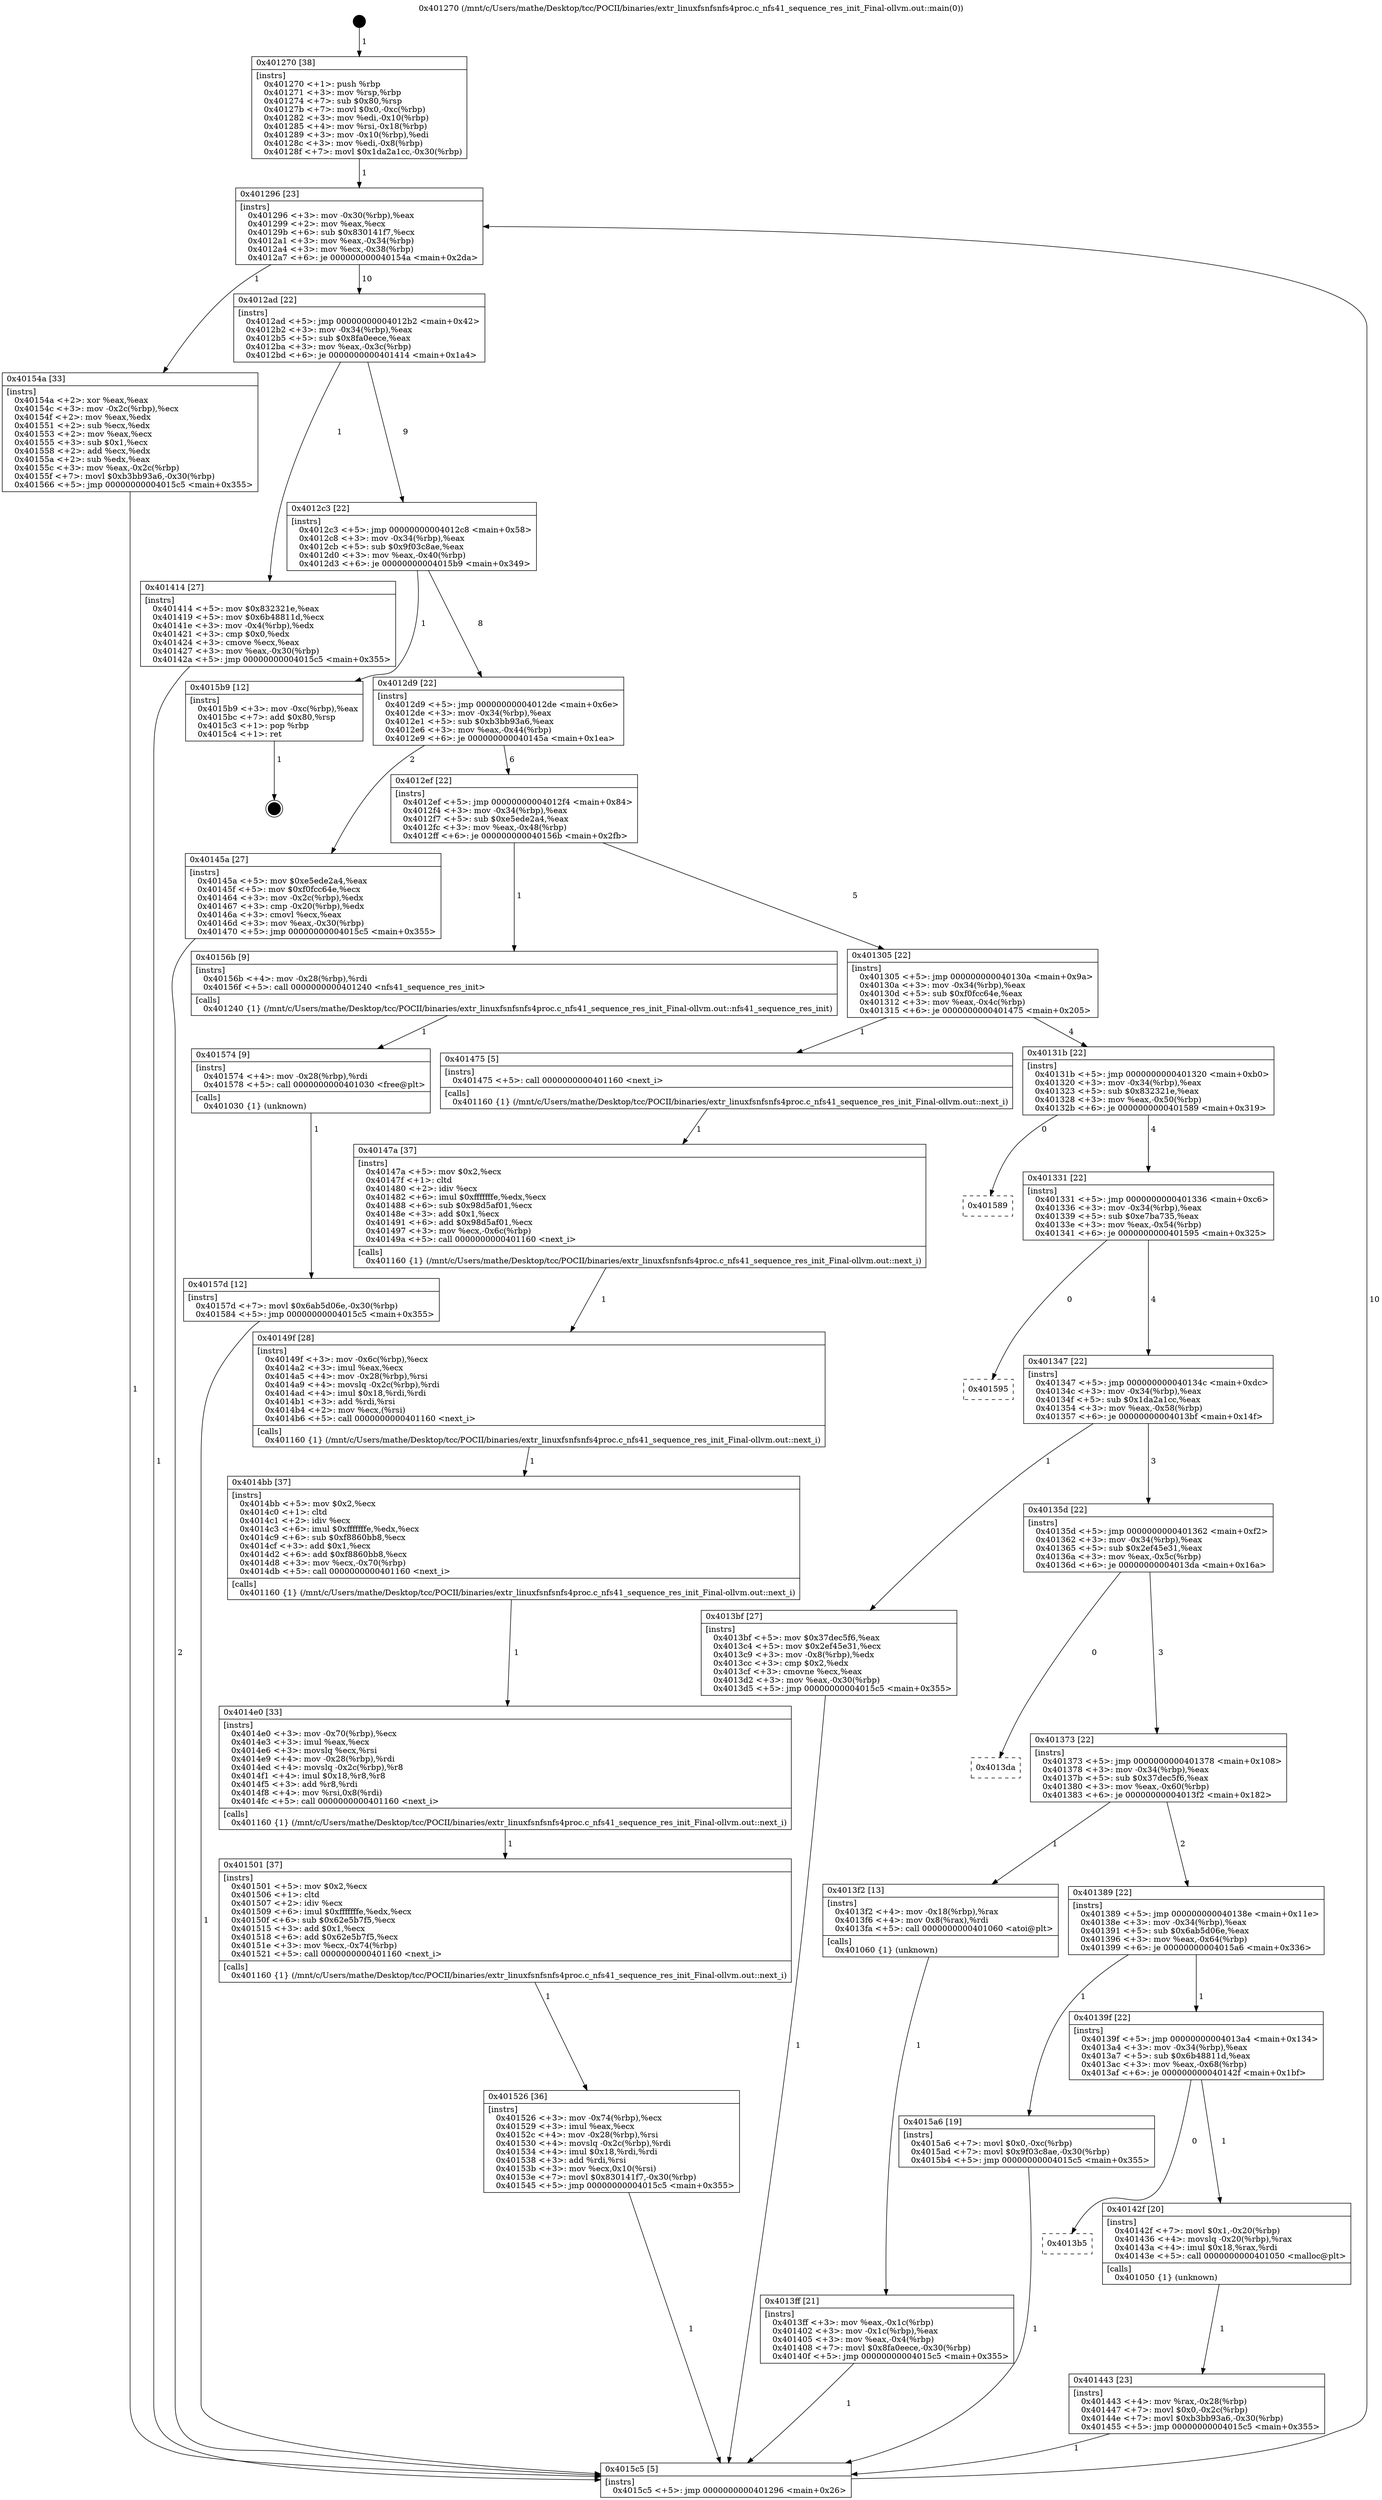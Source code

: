digraph "0x401270" {
  label = "0x401270 (/mnt/c/Users/mathe/Desktop/tcc/POCII/binaries/extr_linuxfsnfsnfs4proc.c_nfs41_sequence_res_init_Final-ollvm.out::main(0))"
  labelloc = "t"
  node[shape=record]

  Entry [label="",width=0.3,height=0.3,shape=circle,fillcolor=black,style=filled]
  "0x401296" [label="{
     0x401296 [23]\l
     | [instrs]\l
     &nbsp;&nbsp;0x401296 \<+3\>: mov -0x30(%rbp),%eax\l
     &nbsp;&nbsp;0x401299 \<+2\>: mov %eax,%ecx\l
     &nbsp;&nbsp;0x40129b \<+6\>: sub $0x830141f7,%ecx\l
     &nbsp;&nbsp;0x4012a1 \<+3\>: mov %eax,-0x34(%rbp)\l
     &nbsp;&nbsp;0x4012a4 \<+3\>: mov %ecx,-0x38(%rbp)\l
     &nbsp;&nbsp;0x4012a7 \<+6\>: je 000000000040154a \<main+0x2da\>\l
  }"]
  "0x40154a" [label="{
     0x40154a [33]\l
     | [instrs]\l
     &nbsp;&nbsp;0x40154a \<+2\>: xor %eax,%eax\l
     &nbsp;&nbsp;0x40154c \<+3\>: mov -0x2c(%rbp),%ecx\l
     &nbsp;&nbsp;0x40154f \<+2\>: mov %eax,%edx\l
     &nbsp;&nbsp;0x401551 \<+2\>: sub %ecx,%edx\l
     &nbsp;&nbsp;0x401553 \<+2\>: mov %eax,%ecx\l
     &nbsp;&nbsp;0x401555 \<+3\>: sub $0x1,%ecx\l
     &nbsp;&nbsp;0x401558 \<+2\>: add %ecx,%edx\l
     &nbsp;&nbsp;0x40155a \<+2\>: sub %edx,%eax\l
     &nbsp;&nbsp;0x40155c \<+3\>: mov %eax,-0x2c(%rbp)\l
     &nbsp;&nbsp;0x40155f \<+7\>: movl $0xb3bb93a6,-0x30(%rbp)\l
     &nbsp;&nbsp;0x401566 \<+5\>: jmp 00000000004015c5 \<main+0x355\>\l
  }"]
  "0x4012ad" [label="{
     0x4012ad [22]\l
     | [instrs]\l
     &nbsp;&nbsp;0x4012ad \<+5\>: jmp 00000000004012b2 \<main+0x42\>\l
     &nbsp;&nbsp;0x4012b2 \<+3\>: mov -0x34(%rbp),%eax\l
     &nbsp;&nbsp;0x4012b5 \<+5\>: sub $0x8fa0eece,%eax\l
     &nbsp;&nbsp;0x4012ba \<+3\>: mov %eax,-0x3c(%rbp)\l
     &nbsp;&nbsp;0x4012bd \<+6\>: je 0000000000401414 \<main+0x1a4\>\l
  }"]
  Exit [label="",width=0.3,height=0.3,shape=circle,fillcolor=black,style=filled,peripheries=2]
  "0x401414" [label="{
     0x401414 [27]\l
     | [instrs]\l
     &nbsp;&nbsp;0x401414 \<+5\>: mov $0x832321e,%eax\l
     &nbsp;&nbsp;0x401419 \<+5\>: mov $0x6b48811d,%ecx\l
     &nbsp;&nbsp;0x40141e \<+3\>: mov -0x4(%rbp),%edx\l
     &nbsp;&nbsp;0x401421 \<+3\>: cmp $0x0,%edx\l
     &nbsp;&nbsp;0x401424 \<+3\>: cmove %ecx,%eax\l
     &nbsp;&nbsp;0x401427 \<+3\>: mov %eax,-0x30(%rbp)\l
     &nbsp;&nbsp;0x40142a \<+5\>: jmp 00000000004015c5 \<main+0x355\>\l
  }"]
  "0x4012c3" [label="{
     0x4012c3 [22]\l
     | [instrs]\l
     &nbsp;&nbsp;0x4012c3 \<+5\>: jmp 00000000004012c8 \<main+0x58\>\l
     &nbsp;&nbsp;0x4012c8 \<+3\>: mov -0x34(%rbp),%eax\l
     &nbsp;&nbsp;0x4012cb \<+5\>: sub $0x9f03c8ae,%eax\l
     &nbsp;&nbsp;0x4012d0 \<+3\>: mov %eax,-0x40(%rbp)\l
     &nbsp;&nbsp;0x4012d3 \<+6\>: je 00000000004015b9 \<main+0x349\>\l
  }"]
  "0x40157d" [label="{
     0x40157d [12]\l
     | [instrs]\l
     &nbsp;&nbsp;0x40157d \<+7\>: movl $0x6ab5d06e,-0x30(%rbp)\l
     &nbsp;&nbsp;0x401584 \<+5\>: jmp 00000000004015c5 \<main+0x355\>\l
  }"]
  "0x4015b9" [label="{
     0x4015b9 [12]\l
     | [instrs]\l
     &nbsp;&nbsp;0x4015b9 \<+3\>: mov -0xc(%rbp),%eax\l
     &nbsp;&nbsp;0x4015bc \<+7\>: add $0x80,%rsp\l
     &nbsp;&nbsp;0x4015c3 \<+1\>: pop %rbp\l
     &nbsp;&nbsp;0x4015c4 \<+1\>: ret\l
  }"]
  "0x4012d9" [label="{
     0x4012d9 [22]\l
     | [instrs]\l
     &nbsp;&nbsp;0x4012d9 \<+5\>: jmp 00000000004012de \<main+0x6e\>\l
     &nbsp;&nbsp;0x4012de \<+3\>: mov -0x34(%rbp),%eax\l
     &nbsp;&nbsp;0x4012e1 \<+5\>: sub $0xb3bb93a6,%eax\l
     &nbsp;&nbsp;0x4012e6 \<+3\>: mov %eax,-0x44(%rbp)\l
     &nbsp;&nbsp;0x4012e9 \<+6\>: je 000000000040145a \<main+0x1ea\>\l
  }"]
  "0x401574" [label="{
     0x401574 [9]\l
     | [instrs]\l
     &nbsp;&nbsp;0x401574 \<+4\>: mov -0x28(%rbp),%rdi\l
     &nbsp;&nbsp;0x401578 \<+5\>: call 0000000000401030 \<free@plt\>\l
     | [calls]\l
     &nbsp;&nbsp;0x401030 \{1\} (unknown)\l
  }"]
  "0x40145a" [label="{
     0x40145a [27]\l
     | [instrs]\l
     &nbsp;&nbsp;0x40145a \<+5\>: mov $0xe5ede2a4,%eax\l
     &nbsp;&nbsp;0x40145f \<+5\>: mov $0xf0fcc64e,%ecx\l
     &nbsp;&nbsp;0x401464 \<+3\>: mov -0x2c(%rbp),%edx\l
     &nbsp;&nbsp;0x401467 \<+3\>: cmp -0x20(%rbp),%edx\l
     &nbsp;&nbsp;0x40146a \<+3\>: cmovl %ecx,%eax\l
     &nbsp;&nbsp;0x40146d \<+3\>: mov %eax,-0x30(%rbp)\l
     &nbsp;&nbsp;0x401470 \<+5\>: jmp 00000000004015c5 \<main+0x355\>\l
  }"]
  "0x4012ef" [label="{
     0x4012ef [22]\l
     | [instrs]\l
     &nbsp;&nbsp;0x4012ef \<+5\>: jmp 00000000004012f4 \<main+0x84\>\l
     &nbsp;&nbsp;0x4012f4 \<+3\>: mov -0x34(%rbp),%eax\l
     &nbsp;&nbsp;0x4012f7 \<+5\>: sub $0xe5ede2a4,%eax\l
     &nbsp;&nbsp;0x4012fc \<+3\>: mov %eax,-0x48(%rbp)\l
     &nbsp;&nbsp;0x4012ff \<+6\>: je 000000000040156b \<main+0x2fb\>\l
  }"]
  "0x401526" [label="{
     0x401526 [36]\l
     | [instrs]\l
     &nbsp;&nbsp;0x401526 \<+3\>: mov -0x74(%rbp),%ecx\l
     &nbsp;&nbsp;0x401529 \<+3\>: imul %eax,%ecx\l
     &nbsp;&nbsp;0x40152c \<+4\>: mov -0x28(%rbp),%rsi\l
     &nbsp;&nbsp;0x401530 \<+4\>: movslq -0x2c(%rbp),%rdi\l
     &nbsp;&nbsp;0x401534 \<+4\>: imul $0x18,%rdi,%rdi\l
     &nbsp;&nbsp;0x401538 \<+3\>: add %rdi,%rsi\l
     &nbsp;&nbsp;0x40153b \<+3\>: mov %ecx,0x10(%rsi)\l
     &nbsp;&nbsp;0x40153e \<+7\>: movl $0x830141f7,-0x30(%rbp)\l
     &nbsp;&nbsp;0x401545 \<+5\>: jmp 00000000004015c5 \<main+0x355\>\l
  }"]
  "0x40156b" [label="{
     0x40156b [9]\l
     | [instrs]\l
     &nbsp;&nbsp;0x40156b \<+4\>: mov -0x28(%rbp),%rdi\l
     &nbsp;&nbsp;0x40156f \<+5\>: call 0000000000401240 \<nfs41_sequence_res_init\>\l
     | [calls]\l
     &nbsp;&nbsp;0x401240 \{1\} (/mnt/c/Users/mathe/Desktop/tcc/POCII/binaries/extr_linuxfsnfsnfs4proc.c_nfs41_sequence_res_init_Final-ollvm.out::nfs41_sequence_res_init)\l
  }"]
  "0x401305" [label="{
     0x401305 [22]\l
     | [instrs]\l
     &nbsp;&nbsp;0x401305 \<+5\>: jmp 000000000040130a \<main+0x9a\>\l
     &nbsp;&nbsp;0x40130a \<+3\>: mov -0x34(%rbp),%eax\l
     &nbsp;&nbsp;0x40130d \<+5\>: sub $0xf0fcc64e,%eax\l
     &nbsp;&nbsp;0x401312 \<+3\>: mov %eax,-0x4c(%rbp)\l
     &nbsp;&nbsp;0x401315 \<+6\>: je 0000000000401475 \<main+0x205\>\l
  }"]
  "0x401501" [label="{
     0x401501 [37]\l
     | [instrs]\l
     &nbsp;&nbsp;0x401501 \<+5\>: mov $0x2,%ecx\l
     &nbsp;&nbsp;0x401506 \<+1\>: cltd\l
     &nbsp;&nbsp;0x401507 \<+2\>: idiv %ecx\l
     &nbsp;&nbsp;0x401509 \<+6\>: imul $0xfffffffe,%edx,%ecx\l
     &nbsp;&nbsp;0x40150f \<+6\>: sub $0x62e5b7f5,%ecx\l
     &nbsp;&nbsp;0x401515 \<+3\>: add $0x1,%ecx\l
     &nbsp;&nbsp;0x401518 \<+6\>: add $0x62e5b7f5,%ecx\l
     &nbsp;&nbsp;0x40151e \<+3\>: mov %ecx,-0x74(%rbp)\l
     &nbsp;&nbsp;0x401521 \<+5\>: call 0000000000401160 \<next_i\>\l
     | [calls]\l
     &nbsp;&nbsp;0x401160 \{1\} (/mnt/c/Users/mathe/Desktop/tcc/POCII/binaries/extr_linuxfsnfsnfs4proc.c_nfs41_sequence_res_init_Final-ollvm.out::next_i)\l
  }"]
  "0x401475" [label="{
     0x401475 [5]\l
     | [instrs]\l
     &nbsp;&nbsp;0x401475 \<+5\>: call 0000000000401160 \<next_i\>\l
     | [calls]\l
     &nbsp;&nbsp;0x401160 \{1\} (/mnt/c/Users/mathe/Desktop/tcc/POCII/binaries/extr_linuxfsnfsnfs4proc.c_nfs41_sequence_res_init_Final-ollvm.out::next_i)\l
  }"]
  "0x40131b" [label="{
     0x40131b [22]\l
     | [instrs]\l
     &nbsp;&nbsp;0x40131b \<+5\>: jmp 0000000000401320 \<main+0xb0\>\l
     &nbsp;&nbsp;0x401320 \<+3\>: mov -0x34(%rbp),%eax\l
     &nbsp;&nbsp;0x401323 \<+5\>: sub $0x832321e,%eax\l
     &nbsp;&nbsp;0x401328 \<+3\>: mov %eax,-0x50(%rbp)\l
     &nbsp;&nbsp;0x40132b \<+6\>: je 0000000000401589 \<main+0x319\>\l
  }"]
  "0x4014e0" [label="{
     0x4014e0 [33]\l
     | [instrs]\l
     &nbsp;&nbsp;0x4014e0 \<+3\>: mov -0x70(%rbp),%ecx\l
     &nbsp;&nbsp;0x4014e3 \<+3\>: imul %eax,%ecx\l
     &nbsp;&nbsp;0x4014e6 \<+3\>: movslq %ecx,%rsi\l
     &nbsp;&nbsp;0x4014e9 \<+4\>: mov -0x28(%rbp),%rdi\l
     &nbsp;&nbsp;0x4014ed \<+4\>: movslq -0x2c(%rbp),%r8\l
     &nbsp;&nbsp;0x4014f1 \<+4\>: imul $0x18,%r8,%r8\l
     &nbsp;&nbsp;0x4014f5 \<+3\>: add %r8,%rdi\l
     &nbsp;&nbsp;0x4014f8 \<+4\>: mov %rsi,0x8(%rdi)\l
     &nbsp;&nbsp;0x4014fc \<+5\>: call 0000000000401160 \<next_i\>\l
     | [calls]\l
     &nbsp;&nbsp;0x401160 \{1\} (/mnt/c/Users/mathe/Desktop/tcc/POCII/binaries/extr_linuxfsnfsnfs4proc.c_nfs41_sequence_res_init_Final-ollvm.out::next_i)\l
  }"]
  "0x401589" [label="{
     0x401589\l
  }", style=dashed]
  "0x401331" [label="{
     0x401331 [22]\l
     | [instrs]\l
     &nbsp;&nbsp;0x401331 \<+5\>: jmp 0000000000401336 \<main+0xc6\>\l
     &nbsp;&nbsp;0x401336 \<+3\>: mov -0x34(%rbp),%eax\l
     &nbsp;&nbsp;0x401339 \<+5\>: sub $0xe7ba735,%eax\l
     &nbsp;&nbsp;0x40133e \<+3\>: mov %eax,-0x54(%rbp)\l
     &nbsp;&nbsp;0x401341 \<+6\>: je 0000000000401595 \<main+0x325\>\l
  }"]
  "0x4014bb" [label="{
     0x4014bb [37]\l
     | [instrs]\l
     &nbsp;&nbsp;0x4014bb \<+5\>: mov $0x2,%ecx\l
     &nbsp;&nbsp;0x4014c0 \<+1\>: cltd\l
     &nbsp;&nbsp;0x4014c1 \<+2\>: idiv %ecx\l
     &nbsp;&nbsp;0x4014c3 \<+6\>: imul $0xfffffffe,%edx,%ecx\l
     &nbsp;&nbsp;0x4014c9 \<+6\>: sub $0xf8860bb8,%ecx\l
     &nbsp;&nbsp;0x4014cf \<+3\>: add $0x1,%ecx\l
     &nbsp;&nbsp;0x4014d2 \<+6\>: add $0xf8860bb8,%ecx\l
     &nbsp;&nbsp;0x4014d8 \<+3\>: mov %ecx,-0x70(%rbp)\l
     &nbsp;&nbsp;0x4014db \<+5\>: call 0000000000401160 \<next_i\>\l
     | [calls]\l
     &nbsp;&nbsp;0x401160 \{1\} (/mnt/c/Users/mathe/Desktop/tcc/POCII/binaries/extr_linuxfsnfsnfs4proc.c_nfs41_sequence_res_init_Final-ollvm.out::next_i)\l
  }"]
  "0x401595" [label="{
     0x401595\l
  }", style=dashed]
  "0x401347" [label="{
     0x401347 [22]\l
     | [instrs]\l
     &nbsp;&nbsp;0x401347 \<+5\>: jmp 000000000040134c \<main+0xdc\>\l
     &nbsp;&nbsp;0x40134c \<+3\>: mov -0x34(%rbp),%eax\l
     &nbsp;&nbsp;0x40134f \<+5\>: sub $0x1da2a1cc,%eax\l
     &nbsp;&nbsp;0x401354 \<+3\>: mov %eax,-0x58(%rbp)\l
     &nbsp;&nbsp;0x401357 \<+6\>: je 00000000004013bf \<main+0x14f\>\l
  }"]
  "0x40149f" [label="{
     0x40149f [28]\l
     | [instrs]\l
     &nbsp;&nbsp;0x40149f \<+3\>: mov -0x6c(%rbp),%ecx\l
     &nbsp;&nbsp;0x4014a2 \<+3\>: imul %eax,%ecx\l
     &nbsp;&nbsp;0x4014a5 \<+4\>: mov -0x28(%rbp),%rsi\l
     &nbsp;&nbsp;0x4014a9 \<+4\>: movslq -0x2c(%rbp),%rdi\l
     &nbsp;&nbsp;0x4014ad \<+4\>: imul $0x18,%rdi,%rdi\l
     &nbsp;&nbsp;0x4014b1 \<+3\>: add %rdi,%rsi\l
     &nbsp;&nbsp;0x4014b4 \<+2\>: mov %ecx,(%rsi)\l
     &nbsp;&nbsp;0x4014b6 \<+5\>: call 0000000000401160 \<next_i\>\l
     | [calls]\l
     &nbsp;&nbsp;0x401160 \{1\} (/mnt/c/Users/mathe/Desktop/tcc/POCII/binaries/extr_linuxfsnfsnfs4proc.c_nfs41_sequence_res_init_Final-ollvm.out::next_i)\l
  }"]
  "0x4013bf" [label="{
     0x4013bf [27]\l
     | [instrs]\l
     &nbsp;&nbsp;0x4013bf \<+5\>: mov $0x37dec5f6,%eax\l
     &nbsp;&nbsp;0x4013c4 \<+5\>: mov $0x2ef45e31,%ecx\l
     &nbsp;&nbsp;0x4013c9 \<+3\>: mov -0x8(%rbp),%edx\l
     &nbsp;&nbsp;0x4013cc \<+3\>: cmp $0x2,%edx\l
     &nbsp;&nbsp;0x4013cf \<+3\>: cmovne %ecx,%eax\l
     &nbsp;&nbsp;0x4013d2 \<+3\>: mov %eax,-0x30(%rbp)\l
     &nbsp;&nbsp;0x4013d5 \<+5\>: jmp 00000000004015c5 \<main+0x355\>\l
  }"]
  "0x40135d" [label="{
     0x40135d [22]\l
     | [instrs]\l
     &nbsp;&nbsp;0x40135d \<+5\>: jmp 0000000000401362 \<main+0xf2\>\l
     &nbsp;&nbsp;0x401362 \<+3\>: mov -0x34(%rbp),%eax\l
     &nbsp;&nbsp;0x401365 \<+5\>: sub $0x2ef45e31,%eax\l
     &nbsp;&nbsp;0x40136a \<+3\>: mov %eax,-0x5c(%rbp)\l
     &nbsp;&nbsp;0x40136d \<+6\>: je 00000000004013da \<main+0x16a\>\l
  }"]
  "0x4015c5" [label="{
     0x4015c5 [5]\l
     | [instrs]\l
     &nbsp;&nbsp;0x4015c5 \<+5\>: jmp 0000000000401296 \<main+0x26\>\l
  }"]
  "0x401270" [label="{
     0x401270 [38]\l
     | [instrs]\l
     &nbsp;&nbsp;0x401270 \<+1\>: push %rbp\l
     &nbsp;&nbsp;0x401271 \<+3\>: mov %rsp,%rbp\l
     &nbsp;&nbsp;0x401274 \<+7\>: sub $0x80,%rsp\l
     &nbsp;&nbsp;0x40127b \<+7\>: movl $0x0,-0xc(%rbp)\l
     &nbsp;&nbsp;0x401282 \<+3\>: mov %edi,-0x10(%rbp)\l
     &nbsp;&nbsp;0x401285 \<+4\>: mov %rsi,-0x18(%rbp)\l
     &nbsp;&nbsp;0x401289 \<+3\>: mov -0x10(%rbp),%edi\l
     &nbsp;&nbsp;0x40128c \<+3\>: mov %edi,-0x8(%rbp)\l
     &nbsp;&nbsp;0x40128f \<+7\>: movl $0x1da2a1cc,-0x30(%rbp)\l
  }"]
  "0x40147a" [label="{
     0x40147a [37]\l
     | [instrs]\l
     &nbsp;&nbsp;0x40147a \<+5\>: mov $0x2,%ecx\l
     &nbsp;&nbsp;0x40147f \<+1\>: cltd\l
     &nbsp;&nbsp;0x401480 \<+2\>: idiv %ecx\l
     &nbsp;&nbsp;0x401482 \<+6\>: imul $0xfffffffe,%edx,%ecx\l
     &nbsp;&nbsp;0x401488 \<+6\>: sub $0x98d5af01,%ecx\l
     &nbsp;&nbsp;0x40148e \<+3\>: add $0x1,%ecx\l
     &nbsp;&nbsp;0x401491 \<+6\>: add $0x98d5af01,%ecx\l
     &nbsp;&nbsp;0x401497 \<+3\>: mov %ecx,-0x6c(%rbp)\l
     &nbsp;&nbsp;0x40149a \<+5\>: call 0000000000401160 \<next_i\>\l
     | [calls]\l
     &nbsp;&nbsp;0x401160 \{1\} (/mnt/c/Users/mathe/Desktop/tcc/POCII/binaries/extr_linuxfsnfsnfs4proc.c_nfs41_sequence_res_init_Final-ollvm.out::next_i)\l
  }"]
  "0x4013da" [label="{
     0x4013da\l
  }", style=dashed]
  "0x401373" [label="{
     0x401373 [22]\l
     | [instrs]\l
     &nbsp;&nbsp;0x401373 \<+5\>: jmp 0000000000401378 \<main+0x108\>\l
     &nbsp;&nbsp;0x401378 \<+3\>: mov -0x34(%rbp),%eax\l
     &nbsp;&nbsp;0x40137b \<+5\>: sub $0x37dec5f6,%eax\l
     &nbsp;&nbsp;0x401380 \<+3\>: mov %eax,-0x60(%rbp)\l
     &nbsp;&nbsp;0x401383 \<+6\>: je 00000000004013f2 \<main+0x182\>\l
  }"]
  "0x401443" [label="{
     0x401443 [23]\l
     | [instrs]\l
     &nbsp;&nbsp;0x401443 \<+4\>: mov %rax,-0x28(%rbp)\l
     &nbsp;&nbsp;0x401447 \<+7\>: movl $0x0,-0x2c(%rbp)\l
     &nbsp;&nbsp;0x40144e \<+7\>: movl $0xb3bb93a6,-0x30(%rbp)\l
     &nbsp;&nbsp;0x401455 \<+5\>: jmp 00000000004015c5 \<main+0x355\>\l
  }"]
  "0x4013f2" [label="{
     0x4013f2 [13]\l
     | [instrs]\l
     &nbsp;&nbsp;0x4013f2 \<+4\>: mov -0x18(%rbp),%rax\l
     &nbsp;&nbsp;0x4013f6 \<+4\>: mov 0x8(%rax),%rdi\l
     &nbsp;&nbsp;0x4013fa \<+5\>: call 0000000000401060 \<atoi@plt\>\l
     | [calls]\l
     &nbsp;&nbsp;0x401060 \{1\} (unknown)\l
  }"]
  "0x401389" [label="{
     0x401389 [22]\l
     | [instrs]\l
     &nbsp;&nbsp;0x401389 \<+5\>: jmp 000000000040138e \<main+0x11e\>\l
     &nbsp;&nbsp;0x40138e \<+3\>: mov -0x34(%rbp),%eax\l
     &nbsp;&nbsp;0x401391 \<+5\>: sub $0x6ab5d06e,%eax\l
     &nbsp;&nbsp;0x401396 \<+3\>: mov %eax,-0x64(%rbp)\l
     &nbsp;&nbsp;0x401399 \<+6\>: je 00000000004015a6 \<main+0x336\>\l
  }"]
  "0x4013ff" [label="{
     0x4013ff [21]\l
     | [instrs]\l
     &nbsp;&nbsp;0x4013ff \<+3\>: mov %eax,-0x1c(%rbp)\l
     &nbsp;&nbsp;0x401402 \<+3\>: mov -0x1c(%rbp),%eax\l
     &nbsp;&nbsp;0x401405 \<+3\>: mov %eax,-0x4(%rbp)\l
     &nbsp;&nbsp;0x401408 \<+7\>: movl $0x8fa0eece,-0x30(%rbp)\l
     &nbsp;&nbsp;0x40140f \<+5\>: jmp 00000000004015c5 \<main+0x355\>\l
  }"]
  "0x4013b5" [label="{
     0x4013b5\l
  }", style=dashed]
  "0x4015a6" [label="{
     0x4015a6 [19]\l
     | [instrs]\l
     &nbsp;&nbsp;0x4015a6 \<+7\>: movl $0x0,-0xc(%rbp)\l
     &nbsp;&nbsp;0x4015ad \<+7\>: movl $0x9f03c8ae,-0x30(%rbp)\l
     &nbsp;&nbsp;0x4015b4 \<+5\>: jmp 00000000004015c5 \<main+0x355\>\l
  }"]
  "0x40139f" [label="{
     0x40139f [22]\l
     | [instrs]\l
     &nbsp;&nbsp;0x40139f \<+5\>: jmp 00000000004013a4 \<main+0x134\>\l
     &nbsp;&nbsp;0x4013a4 \<+3\>: mov -0x34(%rbp),%eax\l
     &nbsp;&nbsp;0x4013a7 \<+5\>: sub $0x6b48811d,%eax\l
     &nbsp;&nbsp;0x4013ac \<+3\>: mov %eax,-0x68(%rbp)\l
     &nbsp;&nbsp;0x4013af \<+6\>: je 000000000040142f \<main+0x1bf\>\l
  }"]
  "0x40142f" [label="{
     0x40142f [20]\l
     | [instrs]\l
     &nbsp;&nbsp;0x40142f \<+7\>: movl $0x1,-0x20(%rbp)\l
     &nbsp;&nbsp;0x401436 \<+4\>: movslq -0x20(%rbp),%rax\l
     &nbsp;&nbsp;0x40143a \<+4\>: imul $0x18,%rax,%rdi\l
     &nbsp;&nbsp;0x40143e \<+5\>: call 0000000000401050 \<malloc@plt\>\l
     | [calls]\l
     &nbsp;&nbsp;0x401050 \{1\} (unknown)\l
  }"]
  Entry -> "0x401270" [label=" 1"]
  "0x401296" -> "0x40154a" [label=" 1"]
  "0x401296" -> "0x4012ad" [label=" 10"]
  "0x4015b9" -> Exit [label=" 1"]
  "0x4012ad" -> "0x401414" [label=" 1"]
  "0x4012ad" -> "0x4012c3" [label=" 9"]
  "0x4015a6" -> "0x4015c5" [label=" 1"]
  "0x4012c3" -> "0x4015b9" [label=" 1"]
  "0x4012c3" -> "0x4012d9" [label=" 8"]
  "0x40157d" -> "0x4015c5" [label=" 1"]
  "0x4012d9" -> "0x40145a" [label=" 2"]
  "0x4012d9" -> "0x4012ef" [label=" 6"]
  "0x401574" -> "0x40157d" [label=" 1"]
  "0x4012ef" -> "0x40156b" [label=" 1"]
  "0x4012ef" -> "0x401305" [label=" 5"]
  "0x40156b" -> "0x401574" [label=" 1"]
  "0x401305" -> "0x401475" [label=" 1"]
  "0x401305" -> "0x40131b" [label=" 4"]
  "0x40154a" -> "0x4015c5" [label=" 1"]
  "0x40131b" -> "0x401589" [label=" 0"]
  "0x40131b" -> "0x401331" [label=" 4"]
  "0x401526" -> "0x4015c5" [label=" 1"]
  "0x401331" -> "0x401595" [label=" 0"]
  "0x401331" -> "0x401347" [label=" 4"]
  "0x401501" -> "0x401526" [label=" 1"]
  "0x401347" -> "0x4013bf" [label=" 1"]
  "0x401347" -> "0x40135d" [label=" 3"]
  "0x4013bf" -> "0x4015c5" [label=" 1"]
  "0x401270" -> "0x401296" [label=" 1"]
  "0x4015c5" -> "0x401296" [label=" 10"]
  "0x4014e0" -> "0x401501" [label=" 1"]
  "0x40135d" -> "0x4013da" [label=" 0"]
  "0x40135d" -> "0x401373" [label=" 3"]
  "0x4014bb" -> "0x4014e0" [label=" 1"]
  "0x401373" -> "0x4013f2" [label=" 1"]
  "0x401373" -> "0x401389" [label=" 2"]
  "0x4013f2" -> "0x4013ff" [label=" 1"]
  "0x4013ff" -> "0x4015c5" [label=" 1"]
  "0x401414" -> "0x4015c5" [label=" 1"]
  "0x40149f" -> "0x4014bb" [label=" 1"]
  "0x401389" -> "0x4015a6" [label=" 1"]
  "0x401389" -> "0x40139f" [label=" 1"]
  "0x40147a" -> "0x40149f" [label=" 1"]
  "0x40139f" -> "0x40142f" [label=" 1"]
  "0x40139f" -> "0x4013b5" [label=" 0"]
  "0x40142f" -> "0x401443" [label=" 1"]
  "0x401443" -> "0x4015c5" [label=" 1"]
  "0x40145a" -> "0x4015c5" [label=" 2"]
  "0x401475" -> "0x40147a" [label=" 1"]
}
